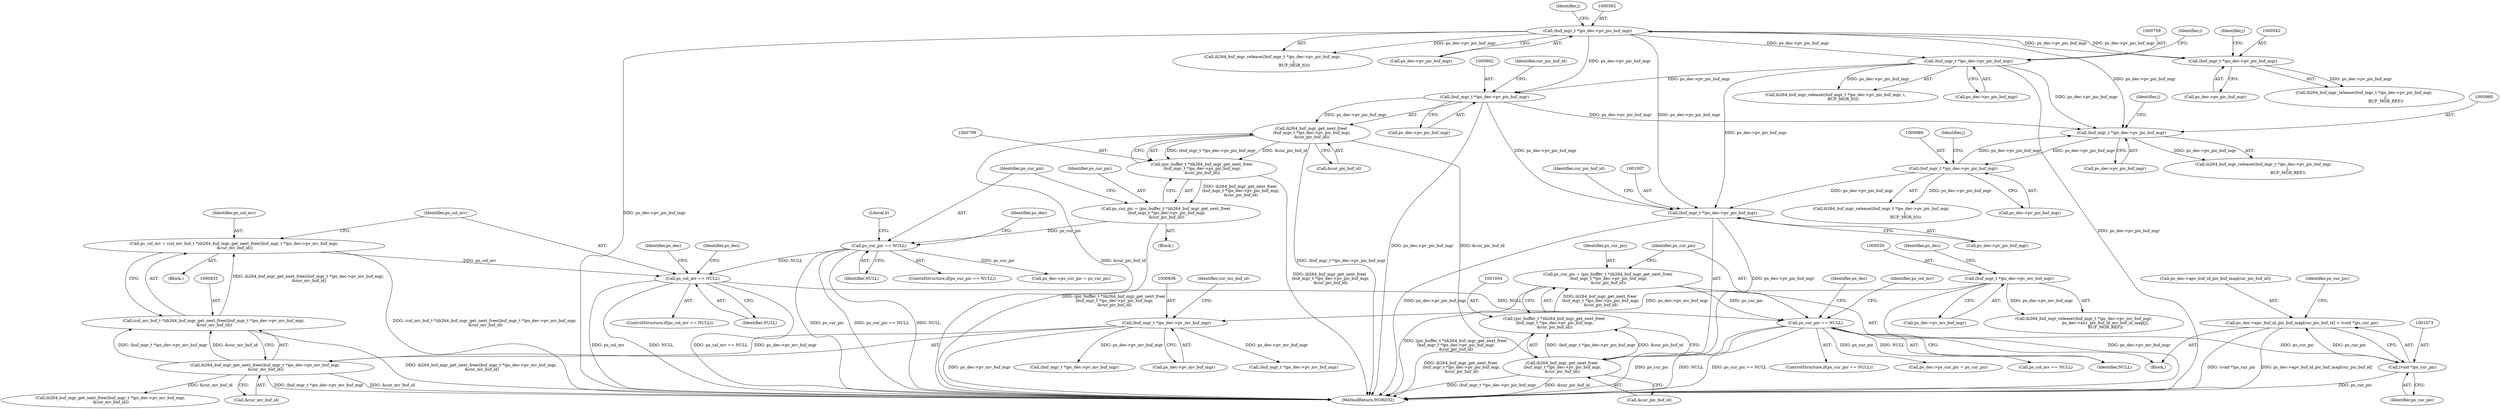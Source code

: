 digraph "0_Android_e629194c62a9a129ce378e08cb1059a8a53f1795_2@array" {
"1001066" [label="(Call,ps_dec->apv_buf_id_pic_buf_map[cur_pic_buf_id] = (void *)ps_cur_pic)"];
"1001072" [label="(Call,(void *)ps_cur_pic)"];
"1001014" [label="(Call,ps_cur_pic == NULL)"];
"1001001" [label="(Call,ps_cur_pic = (pic_buffer_t *)ih264_buf_mgr_get_next_free(\n (buf_mgr_t *)ps_dec->pv_pic_buf_mgr,\n &cur_pic_buf_id))"];
"1001003" [label="(Call,(pic_buffer_t *)ih264_buf_mgr_get_next_free(\n (buf_mgr_t *)ps_dec->pv_pic_buf_mgr,\n &cur_pic_buf_id))"];
"1001005" [label="(Call,ih264_buf_mgr_get_next_free(\n (buf_mgr_t *)ps_dec->pv_pic_buf_mgr,\n &cur_pic_buf_id))"];
"1001006" [label="(Call,(buf_mgr_t *)ps_dec->pv_pic_buf_mgr)"];
"1000561" [label="(Call,(buf_mgr_t *)ps_dec->pv_pic_buf_mgr)"];
"1000541" [label="(Call,(buf_mgr_t *)ps_dec->pv_pic_buf_mgr)"];
"1000801" [label="(Call,(buf_mgr_t *)ps_dec->pv_pic_buf_mgr)"];
"1000758" [label="(Call,(buf_mgr_t *)ps_dec->pv_pic_buf_mgr)"];
"1000979" [label="(Call,(buf_mgr_t *)ps_dec->pv_pic_buf_mgr)"];
"1000959" [label="(Call,(buf_mgr_t *)ps_dec->pv_pic_buf_mgr)"];
"1000800" [label="(Call,ih264_buf_mgr_get_next_free(\n (buf_mgr_t *)ps_dec->pv_pic_buf_mgr,\n &cur_pic_buf_id))"];
"1000843" [label="(Call,ps_col_mv == NULL)"];
"1000830" [label="(Call,ps_col_mv = (col_mv_buf_t *)ih264_buf_mgr_get_next_free((buf_mgr_t *)ps_dec->pv_mv_buf_mgr,\n &cur_mv_buf_id))"];
"1000832" [label="(Call,(col_mv_buf_t *)ih264_buf_mgr_get_next_free((buf_mgr_t *)ps_dec->pv_mv_buf_mgr,\n &cur_mv_buf_id))"];
"1000834" [label="(Call,ih264_buf_mgr_get_next_free((buf_mgr_t *)ps_dec->pv_mv_buf_mgr,\n &cur_mv_buf_id))"];
"1000835" [label="(Call,(buf_mgr_t *)ps_dec->pv_mv_buf_mgr)"];
"1000549" [label="(Call,(buf_mgr_t *)ps_dec->pv_mv_buf_mgr)"];
"1000809" [label="(Call,ps_cur_pic == NULL)"];
"1000796" [label="(Call,ps_cur_pic = (pic_buffer_t *)ih264_buf_mgr_get_next_free(\n (buf_mgr_t *)ps_dec->pv_pic_buf_mgr,\n &cur_pic_buf_id))"];
"1000798" [label="(Call,(pic_buffer_t *)ih264_buf_mgr_get_next_free(\n (buf_mgr_t *)ps_dec->pv_pic_buf_mgr,\n &cur_pic_buf_id))"];
"1001006" [label="(Call,(buf_mgr_t *)ps_dec->pv_pic_buf_mgr)"];
"1001026" [label="(Identifier,ps_col_mv)"];
"1001077" [label="(Identifier,ps_cur_pic)"];
"1000984" [label="(Identifier,j)"];
"1001066" [label="(Call,ps_dec->apv_buf_id_pic_buf_map[cur_pic_buf_id] = (void *)ps_cur_pic)"];
"1000801" [label="(Call,(buf_mgr_t *)ps_dec->pv_pic_buf_mgr)"];
"1000757" [label="(Call,ih264_buf_mgr_release((buf_mgr_t *)ps_dec->pv_pic_buf_mgr, i,\n            BUF_MGR_IO))"];
"1000854" [label="(Call,ps_dec->ps_cur_pic = ps_cur_pic)"];
"1000797" [label="(Identifier,ps_cur_pic)"];
"1000835" [label="(Call,(buf_mgr_t *)ps_dec->pv_mv_buf_mgr)"];
"1001074" [label="(Identifier,ps_cur_pic)"];
"1000856" [label="(Identifier,ps_dec)"];
"1000800" [label="(Call,ih264_buf_mgr_get_next_free(\n (buf_mgr_t *)ps_dec->pv_pic_buf_mgr,\n &cur_pic_buf_id))"];
"1000546" [label="(Identifier,j)"];
"1001003" [label="(Call,(pic_buffer_t *)ih264_buf_mgr_get_next_free(\n (buf_mgr_t *)ps_dec->pv_pic_buf_mgr,\n &cur_pic_buf_id))"];
"1000551" [label="(Call,ps_dec->pv_mv_buf_mgr)"];
"1001049" [label="(Call,ps_dec->ps_cur_pic = ps_cur_pic)"];
"1000560" [label="(Call,ih264_buf_mgr_release((buf_mgr_t *)ps_dec->pv_pic_buf_mgr,\n                                  j,\n                                  BUF_MGR_IO))"];
"1000540" [label="(Call,ih264_buf_mgr_release((buf_mgr_t *)ps_dec->pv_pic_buf_mgr,\n                                  j,\n                                  BUF_MGR_REF))"];
"1000964" [label="(Identifier,j)"];
"1000806" [label="(Call,&cur_pic_buf_id)"];
"1001014" [label="(Call,ps_cur_pic == NULL)"];
"1000837" [label="(Call,ps_dec->pv_mv_buf_mgr)"];
"1000563" [label="(Call,ps_dec->pv_pic_buf_mgr)"];
"1000832" [label="(Call,(col_mv_buf_t *)ih264_buf_mgr_get_next_free((buf_mgr_t *)ps_dec->pv_mv_buf_mgr,\n &cur_mv_buf_id))"];
"1002052" [label="(MethodReturn,WORD32)"];
"1000830" [label="(Call,ps_col_mv = (col_mv_buf_t *)ih264_buf_mgr_get_next_free((buf_mgr_t *)ps_dec->pv_mv_buf_mgr,\n &cur_mv_buf_id))"];
"1001072" [label="(Call,(void *)ps_cur_pic)"];
"1000844" [label="(Identifier,ps_col_mv)"];
"1000840" [label="(Call,&cur_mv_buf_id)"];
"1001038" [label="(Call,ps_col_mv == NULL)"];
"1000795" [label="(Block,)"];
"1000958" [label="(Call,ih264_buf_mgr_release((buf_mgr_t *)ps_dec->pv_pic_buf_mgr,\n                                      j,\n                                      BUF_MGR_REF))"];
"1001002" [label="(Identifier,ps_cur_pic)"];
"1000961" [label="(Call,ps_dec->pv_pic_buf_mgr)"];
"1000798" [label="(Call,(pic_buffer_t *)ih264_buf_mgr_get_next_free(\n (buf_mgr_t *)ps_dec->pv_pic_buf_mgr,\n &cur_pic_buf_id))"];
"1000809" [label="(Call,ps_cur_pic == NULL)"];
"1000979" [label="(Call,(buf_mgr_t *)ps_dec->pv_pic_buf_mgr)"];
"1000566" [label="(Identifier,j)"];
"1000548" [label="(Call,ih264_buf_mgr_release((buf_mgr_t *)ps_dec->pv_mv_buf_mgr,\n                                  ps_dec->au1_pic_buf_id_mv_buf_id_map[j],\n                                  BUF_MGR_REF))"];
"1000758" [label="(Call,(buf_mgr_t *)ps_dec->pv_pic_buf_mgr)"];
"1000561" [label="(Call,(buf_mgr_t *)ps_dec->pv_pic_buf_mgr)"];
"1000831" [label="(Identifier,ps_col_mv)"];
"1000822" [label="(Literal,0)"];
"1001020" [label="(Identifier,ps_dec)"];
"1000842" [label="(ControlStructure,if(ps_col_mv == NULL))"];
"1000796" [label="(Call,ps_cur_pic = (pic_buffer_t *)ih264_buf_mgr_get_next_free(\n (buf_mgr_t *)ps_dec->pv_pic_buf_mgr,\n &cur_pic_buf_id))"];
"1000543" [label="(Call,ps_dec->pv_pic_buf_mgr)"];
"1000967" [label="(Call,(buf_mgr_t *)ps_dec->pv_mv_buf_mgr)"];
"1000959" [label="(Call,(buf_mgr_t *)ps_dec->pv_pic_buf_mgr)"];
"1000763" [label="(Identifier,i)"];
"1000549" [label="(Call,(buf_mgr_t *)ps_dec->pv_mv_buf_mgr)"];
"1000841" [label="(Identifier,cur_mv_buf_id)"];
"1001001" [label="(Call,ps_cur_pic = (pic_buffer_t *)ih264_buf_mgr_get_next_free(\n (buf_mgr_t *)ps_dec->pv_pic_buf_mgr,\n &cur_pic_buf_id))"];
"1000845" [label="(Identifier,NULL)"];
"1000944" [label="(Block,)"];
"1001012" [label="(Identifier,cur_pic_buf_id)"];
"1000843" [label="(Call,ps_col_mv == NULL)"];
"1001016" [label="(Identifier,NULL)"];
"1000978" [label="(Call,ih264_buf_mgr_release((buf_mgr_t *)ps_dec->pv_pic_buf_mgr,\n                                      j,\n                                      BUF_MGR_IO))"];
"1001011" [label="(Call,&cur_pic_buf_id)"];
"1000811" [label="(Identifier,NULL)"];
"1001030" [label="(Call,(buf_mgr_t *)ps_dec->pv_mv_buf_mgr)"];
"1000808" [label="(ControlStructure,if(ps_cur_pic == NULL))"];
"1000981" [label="(Call,ps_dec->pv_pic_buf_mgr)"];
"1001013" [label="(ControlStructure,if(ps_cur_pic == NULL))"];
"1001029" [label="(Call,ih264_buf_mgr_get_next_free((buf_mgr_t *)ps_dec->pv_mv_buf_mgr,\n &cur_mv_buf_id))"];
"1000803" [label="(Call,ps_dec->pv_pic_buf_mgr)"];
"1001015" [label="(Identifier,ps_cur_pic)"];
"1000849" [label="(Identifier,ps_dec)"];
"1000760" [label="(Call,ps_dec->pv_pic_buf_mgr)"];
"1001067" [label="(Call,ps_dec->apv_buf_id_pic_buf_map[cur_pic_buf_id])"];
"1000815" [label="(Identifier,ps_dec)"];
"1000834" [label="(Call,ih264_buf_mgr_get_next_free((buf_mgr_t *)ps_dec->pv_mv_buf_mgr,\n &cur_mv_buf_id))"];
"1000788" [label="(Block,)"];
"1000807" [label="(Identifier,cur_pic_buf_id)"];
"1001005" [label="(Call,ih264_buf_mgr_get_next_free(\n (buf_mgr_t *)ps_dec->pv_pic_buf_mgr,\n &cur_pic_buf_id))"];
"1001008" [label="(Call,ps_dec->pv_pic_buf_mgr)"];
"1000810" [label="(Identifier,ps_cur_pic)"];
"1000541" [label="(Call,(buf_mgr_t *)ps_dec->pv_pic_buf_mgr)"];
"1000556" [label="(Identifier,ps_dec)"];
"1001066" -> "1000944"  [label="AST: "];
"1001066" -> "1001072"  [label="CFG: "];
"1001067" -> "1001066"  [label="AST: "];
"1001072" -> "1001066"  [label="AST: "];
"1001077" -> "1001066"  [label="CFG: "];
"1001066" -> "1002052"  [label="DDG: (void *)ps_cur_pic"];
"1001066" -> "1002052"  [label="DDG: ps_dec->apv_buf_id_pic_buf_map[cur_pic_buf_id]"];
"1001072" -> "1001066"  [label="DDG: ps_cur_pic"];
"1001072" -> "1001074"  [label="CFG: "];
"1001073" -> "1001072"  [label="AST: "];
"1001074" -> "1001072"  [label="AST: "];
"1001072" -> "1002052"  [label="DDG: ps_cur_pic"];
"1001014" -> "1001072"  [label="DDG: ps_cur_pic"];
"1001014" -> "1001013"  [label="AST: "];
"1001014" -> "1001016"  [label="CFG: "];
"1001015" -> "1001014"  [label="AST: "];
"1001016" -> "1001014"  [label="AST: "];
"1001020" -> "1001014"  [label="CFG: "];
"1001026" -> "1001014"  [label="CFG: "];
"1001014" -> "1002052"  [label="DDG: ps_cur_pic"];
"1001014" -> "1002052"  [label="DDG: NULL"];
"1001014" -> "1002052"  [label="DDG: ps_cur_pic == NULL"];
"1001001" -> "1001014"  [label="DDG: ps_cur_pic"];
"1000843" -> "1001014"  [label="DDG: NULL"];
"1001014" -> "1001038"  [label="DDG: NULL"];
"1001014" -> "1001049"  [label="DDG: ps_cur_pic"];
"1001001" -> "1000944"  [label="AST: "];
"1001001" -> "1001003"  [label="CFG: "];
"1001002" -> "1001001"  [label="AST: "];
"1001003" -> "1001001"  [label="AST: "];
"1001015" -> "1001001"  [label="CFG: "];
"1001001" -> "1002052"  [label="DDG: (pic_buffer_t *)ih264_buf_mgr_get_next_free(\n (buf_mgr_t *)ps_dec->pv_pic_buf_mgr,\n &cur_pic_buf_id)"];
"1001003" -> "1001001"  [label="DDG: ih264_buf_mgr_get_next_free(\n (buf_mgr_t *)ps_dec->pv_pic_buf_mgr,\n &cur_pic_buf_id)"];
"1001003" -> "1001005"  [label="CFG: "];
"1001004" -> "1001003"  [label="AST: "];
"1001005" -> "1001003"  [label="AST: "];
"1001003" -> "1002052"  [label="DDG: ih264_buf_mgr_get_next_free(\n (buf_mgr_t *)ps_dec->pv_pic_buf_mgr,\n &cur_pic_buf_id)"];
"1001005" -> "1001003"  [label="DDG: (buf_mgr_t *)ps_dec->pv_pic_buf_mgr"];
"1001005" -> "1001003"  [label="DDG: &cur_pic_buf_id"];
"1001005" -> "1001011"  [label="CFG: "];
"1001006" -> "1001005"  [label="AST: "];
"1001011" -> "1001005"  [label="AST: "];
"1001005" -> "1002052"  [label="DDG: &cur_pic_buf_id"];
"1001005" -> "1002052"  [label="DDG: (buf_mgr_t *)ps_dec->pv_pic_buf_mgr"];
"1001006" -> "1001005"  [label="DDG: ps_dec->pv_pic_buf_mgr"];
"1000800" -> "1001005"  [label="DDG: &cur_pic_buf_id"];
"1001006" -> "1001008"  [label="CFG: "];
"1001007" -> "1001006"  [label="AST: "];
"1001008" -> "1001006"  [label="AST: "];
"1001012" -> "1001006"  [label="CFG: "];
"1001006" -> "1002052"  [label="DDG: ps_dec->pv_pic_buf_mgr"];
"1000561" -> "1001006"  [label="DDG: ps_dec->pv_pic_buf_mgr"];
"1000801" -> "1001006"  [label="DDG: ps_dec->pv_pic_buf_mgr"];
"1000979" -> "1001006"  [label="DDG: ps_dec->pv_pic_buf_mgr"];
"1000758" -> "1001006"  [label="DDG: ps_dec->pv_pic_buf_mgr"];
"1000561" -> "1000560"  [label="AST: "];
"1000561" -> "1000563"  [label="CFG: "];
"1000562" -> "1000561"  [label="AST: "];
"1000563" -> "1000561"  [label="AST: "];
"1000566" -> "1000561"  [label="CFG: "];
"1000561" -> "1002052"  [label="DDG: ps_dec->pv_pic_buf_mgr"];
"1000561" -> "1000541"  [label="DDG: ps_dec->pv_pic_buf_mgr"];
"1000561" -> "1000560"  [label="DDG: ps_dec->pv_pic_buf_mgr"];
"1000541" -> "1000561"  [label="DDG: ps_dec->pv_pic_buf_mgr"];
"1000561" -> "1000758"  [label="DDG: ps_dec->pv_pic_buf_mgr"];
"1000561" -> "1000801"  [label="DDG: ps_dec->pv_pic_buf_mgr"];
"1000561" -> "1000959"  [label="DDG: ps_dec->pv_pic_buf_mgr"];
"1000541" -> "1000540"  [label="AST: "];
"1000541" -> "1000543"  [label="CFG: "];
"1000542" -> "1000541"  [label="AST: "];
"1000543" -> "1000541"  [label="AST: "];
"1000546" -> "1000541"  [label="CFG: "];
"1000541" -> "1000540"  [label="DDG: ps_dec->pv_pic_buf_mgr"];
"1000801" -> "1000800"  [label="AST: "];
"1000801" -> "1000803"  [label="CFG: "];
"1000802" -> "1000801"  [label="AST: "];
"1000803" -> "1000801"  [label="AST: "];
"1000807" -> "1000801"  [label="CFG: "];
"1000801" -> "1002052"  [label="DDG: ps_dec->pv_pic_buf_mgr"];
"1000801" -> "1000800"  [label="DDG: ps_dec->pv_pic_buf_mgr"];
"1000758" -> "1000801"  [label="DDG: ps_dec->pv_pic_buf_mgr"];
"1000801" -> "1000959"  [label="DDG: ps_dec->pv_pic_buf_mgr"];
"1000758" -> "1000757"  [label="AST: "];
"1000758" -> "1000760"  [label="CFG: "];
"1000759" -> "1000758"  [label="AST: "];
"1000760" -> "1000758"  [label="AST: "];
"1000763" -> "1000758"  [label="CFG: "];
"1000758" -> "1002052"  [label="DDG: ps_dec->pv_pic_buf_mgr"];
"1000758" -> "1000757"  [label="DDG: ps_dec->pv_pic_buf_mgr"];
"1000758" -> "1000959"  [label="DDG: ps_dec->pv_pic_buf_mgr"];
"1000979" -> "1000978"  [label="AST: "];
"1000979" -> "1000981"  [label="CFG: "];
"1000980" -> "1000979"  [label="AST: "];
"1000981" -> "1000979"  [label="AST: "];
"1000984" -> "1000979"  [label="CFG: "];
"1000979" -> "1000959"  [label="DDG: ps_dec->pv_pic_buf_mgr"];
"1000979" -> "1000978"  [label="DDG: ps_dec->pv_pic_buf_mgr"];
"1000959" -> "1000979"  [label="DDG: ps_dec->pv_pic_buf_mgr"];
"1000959" -> "1000958"  [label="AST: "];
"1000959" -> "1000961"  [label="CFG: "];
"1000960" -> "1000959"  [label="AST: "];
"1000961" -> "1000959"  [label="AST: "];
"1000964" -> "1000959"  [label="CFG: "];
"1000959" -> "1000958"  [label="DDG: ps_dec->pv_pic_buf_mgr"];
"1000800" -> "1000798"  [label="AST: "];
"1000800" -> "1000806"  [label="CFG: "];
"1000806" -> "1000800"  [label="AST: "];
"1000798" -> "1000800"  [label="CFG: "];
"1000800" -> "1002052"  [label="DDG: &cur_pic_buf_id"];
"1000800" -> "1002052"  [label="DDG: (buf_mgr_t *)ps_dec->pv_pic_buf_mgr"];
"1000800" -> "1000798"  [label="DDG: (buf_mgr_t *)ps_dec->pv_pic_buf_mgr"];
"1000800" -> "1000798"  [label="DDG: &cur_pic_buf_id"];
"1000843" -> "1000842"  [label="AST: "];
"1000843" -> "1000845"  [label="CFG: "];
"1000844" -> "1000843"  [label="AST: "];
"1000845" -> "1000843"  [label="AST: "];
"1000849" -> "1000843"  [label="CFG: "];
"1000856" -> "1000843"  [label="CFG: "];
"1000843" -> "1002052"  [label="DDG: ps_col_mv == NULL"];
"1000843" -> "1002052"  [label="DDG: ps_col_mv"];
"1000843" -> "1002052"  [label="DDG: NULL"];
"1000830" -> "1000843"  [label="DDG: ps_col_mv"];
"1000809" -> "1000843"  [label="DDG: NULL"];
"1000830" -> "1000788"  [label="AST: "];
"1000830" -> "1000832"  [label="CFG: "];
"1000831" -> "1000830"  [label="AST: "];
"1000832" -> "1000830"  [label="AST: "];
"1000844" -> "1000830"  [label="CFG: "];
"1000830" -> "1002052"  [label="DDG: (col_mv_buf_t *)ih264_buf_mgr_get_next_free((buf_mgr_t *)ps_dec->pv_mv_buf_mgr,\n &cur_mv_buf_id)"];
"1000832" -> "1000830"  [label="DDG: ih264_buf_mgr_get_next_free((buf_mgr_t *)ps_dec->pv_mv_buf_mgr,\n &cur_mv_buf_id)"];
"1000832" -> "1000834"  [label="CFG: "];
"1000833" -> "1000832"  [label="AST: "];
"1000834" -> "1000832"  [label="AST: "];
"1000832" -> "1002052"  [label="DDG: ih264_buf_mgr_get_next_free((buf_mgr_t *)ps_dec->pv_mv_buf_mgr,\n &cur_mv_buf_id)"];
"1000834" -> "1000832"  [label="DDG: (buf_mgr_t *)ps_dec->pv_mv_buf_mgr"];
"1000834" -> "1000832"  [label="DDG: &cur_mv_buf_id"];
"1000834" -> "1000840"  [label="CFG: "];
"1000835" -> "1000834"  [label="AST: "];
"1000840" -> "1000834"  [label="AST: "];
"1000834" -> "1002052"  [label="DDG: (buf_mgr_t *)ps_dec->pv_mv_buf_mgr"];
"1000834" -> "1002052"  [label="DDG: &cur_mv_buf_id"];
"1000835" -> "1000834"  [label="DDG: ps_dec->pv_mv_buf_mgr"];
"1000834" -> "1001029"  [label="DDG: &cur_mv_buf_id"];
"1000835" -> "1000837"  [label="CFG: "];
"1000836" -> "1000835"  [label="AST: "];
"1000837" -> "1000835"  [label="AST: "];
"1000841" -> "1000835"  [label="CFG: "];
"1000835" -> "1002052"  [label="DDG: ps_dec->pv_mv_buf_mgr"];
"1000549" -> "1000835"  [label="DDG: ps_dec->pv_mv_buf_mgr"];
"1000835" -> "1000967"  [label="DDG: ps_dec->pv_mv_buf_mgr"];
"1000835" -> "1001030"  [label="DDG: ps_dec->pv_mv_buf_mgr"];
"1000549" -> "1000548"  [label="AST: "];
"1000549" -> "1000551"  [label="CFG: "];
"1000550" -> "1000549"  [label="AST: "];
"1000551" -> "1000549"  [label="AST: "];
"1000556" -> "1000549"  [label="CFG: "];
"1000549" -> "1002052"  [label="DDG: ps_dec->pv_mv_buf_mgr"];
"1000549" -> "1000548"  [label="DDG: ps_dec->pv_mv_buf_mgr"];
"1000809" -> "1000808"  [label="AST: "];
"1000809" -> "1000811"  [label="CFG: "];
"1000810" -> "1000809"  [label="AST: "];
"1000811" -> "1000809"  [label="AST: "];
"1000815" -> "1000809"  [label="CFG: "];
"1000822" -> "1000809"  [label="CFG: "];
"1000809" -> "1002052"  [label="DDG: ps_cur_pic"];
"1000809" -> "1002052"  [label="DDG: ps_cur_pic == NULL"];
"1000809" -> "1002052"  [label="DDG: NULL"];
"1000796" -> "1000809"  [label="DDG: ps_cur_pic"];
"1000809" -> "1000854"  [label="DDG: ps_cur_pic"];
"1000796" -> "1000795"  [label="AST: "];
"1000796" -> "1000798"  [label="CFG: "];
"1000797" -> "1000796"  [label="AST: "];
"1000798" -> "1000796"  [label="AST: "];
"1000810" -> "1000796"  [label="CFG: "];
"1000796" -> "1002052"  [label="DDG: (pic_buffer_t *)ih264_buf_mgr_get_next_free(\n (buf_mgr_t *)ps_dec->pv_pic_buf_mgr,\n &cur_pic_buf_id)"];
"1000798" -> "1000796"  [label="DDG: ih264_buf_mgr_get_next_free(\n (buf_mgr_t *)ps_dec->pv_pic_buf_mgr,\n &cur_pic_buf_id)"];
"1000799" -> "1000798"  [label="AST: "];
"1000798" -> "1002052"  [label="DDG: ih264_buf_mgr_get_next_free(\n (buf_mgr_t *)ps_dec->pv_pic_buf_mgr,\n &cur_pic_buf_id)"];
}
